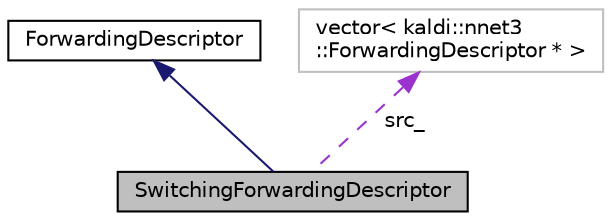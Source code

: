 digraph "SwitchingForwardingDescriptor"
{
  edge [fontname="Helvetica",fontsize="10",labelfontname="Helvetica",labelfontsize="10"];
  node [fontname="Helvetica",fontsize="10",shape=record];
  Node2 [label="SwitchingForwardingDescriptor",height=0.2,width=0.4,color="black", fillcolor="grey75", style="filled", fontcolor="black"];
  Node3 -> Node2 [dir="back",color="midnightblue",fontsize="10",style="solid",fontname="Helvetica"];
  Node3 [label="ForwardingDescriptor",height=0.2,width=0.4,color="black", fillcolor="white", style="filled",URL="$classkaldi_1_1nnet3_1_1ForwardingDescriptor.html",tooltip="A ForwardingDescriptor describes how we copy data from another NetworkNode, or from multiple other Ne..."];
  Node4 -> Node2 [dir="back",color="darkorchid3",fontsize="10",style="dashed",label=" src_" ,fontname="Helvetica"];
  Node4 [label="vector\< kaldi::nnet3\l::ForwardingDescriptor * \>",height=0.2,width=0.4,color="grey75", fillcolor="white", style="filled"];
}
